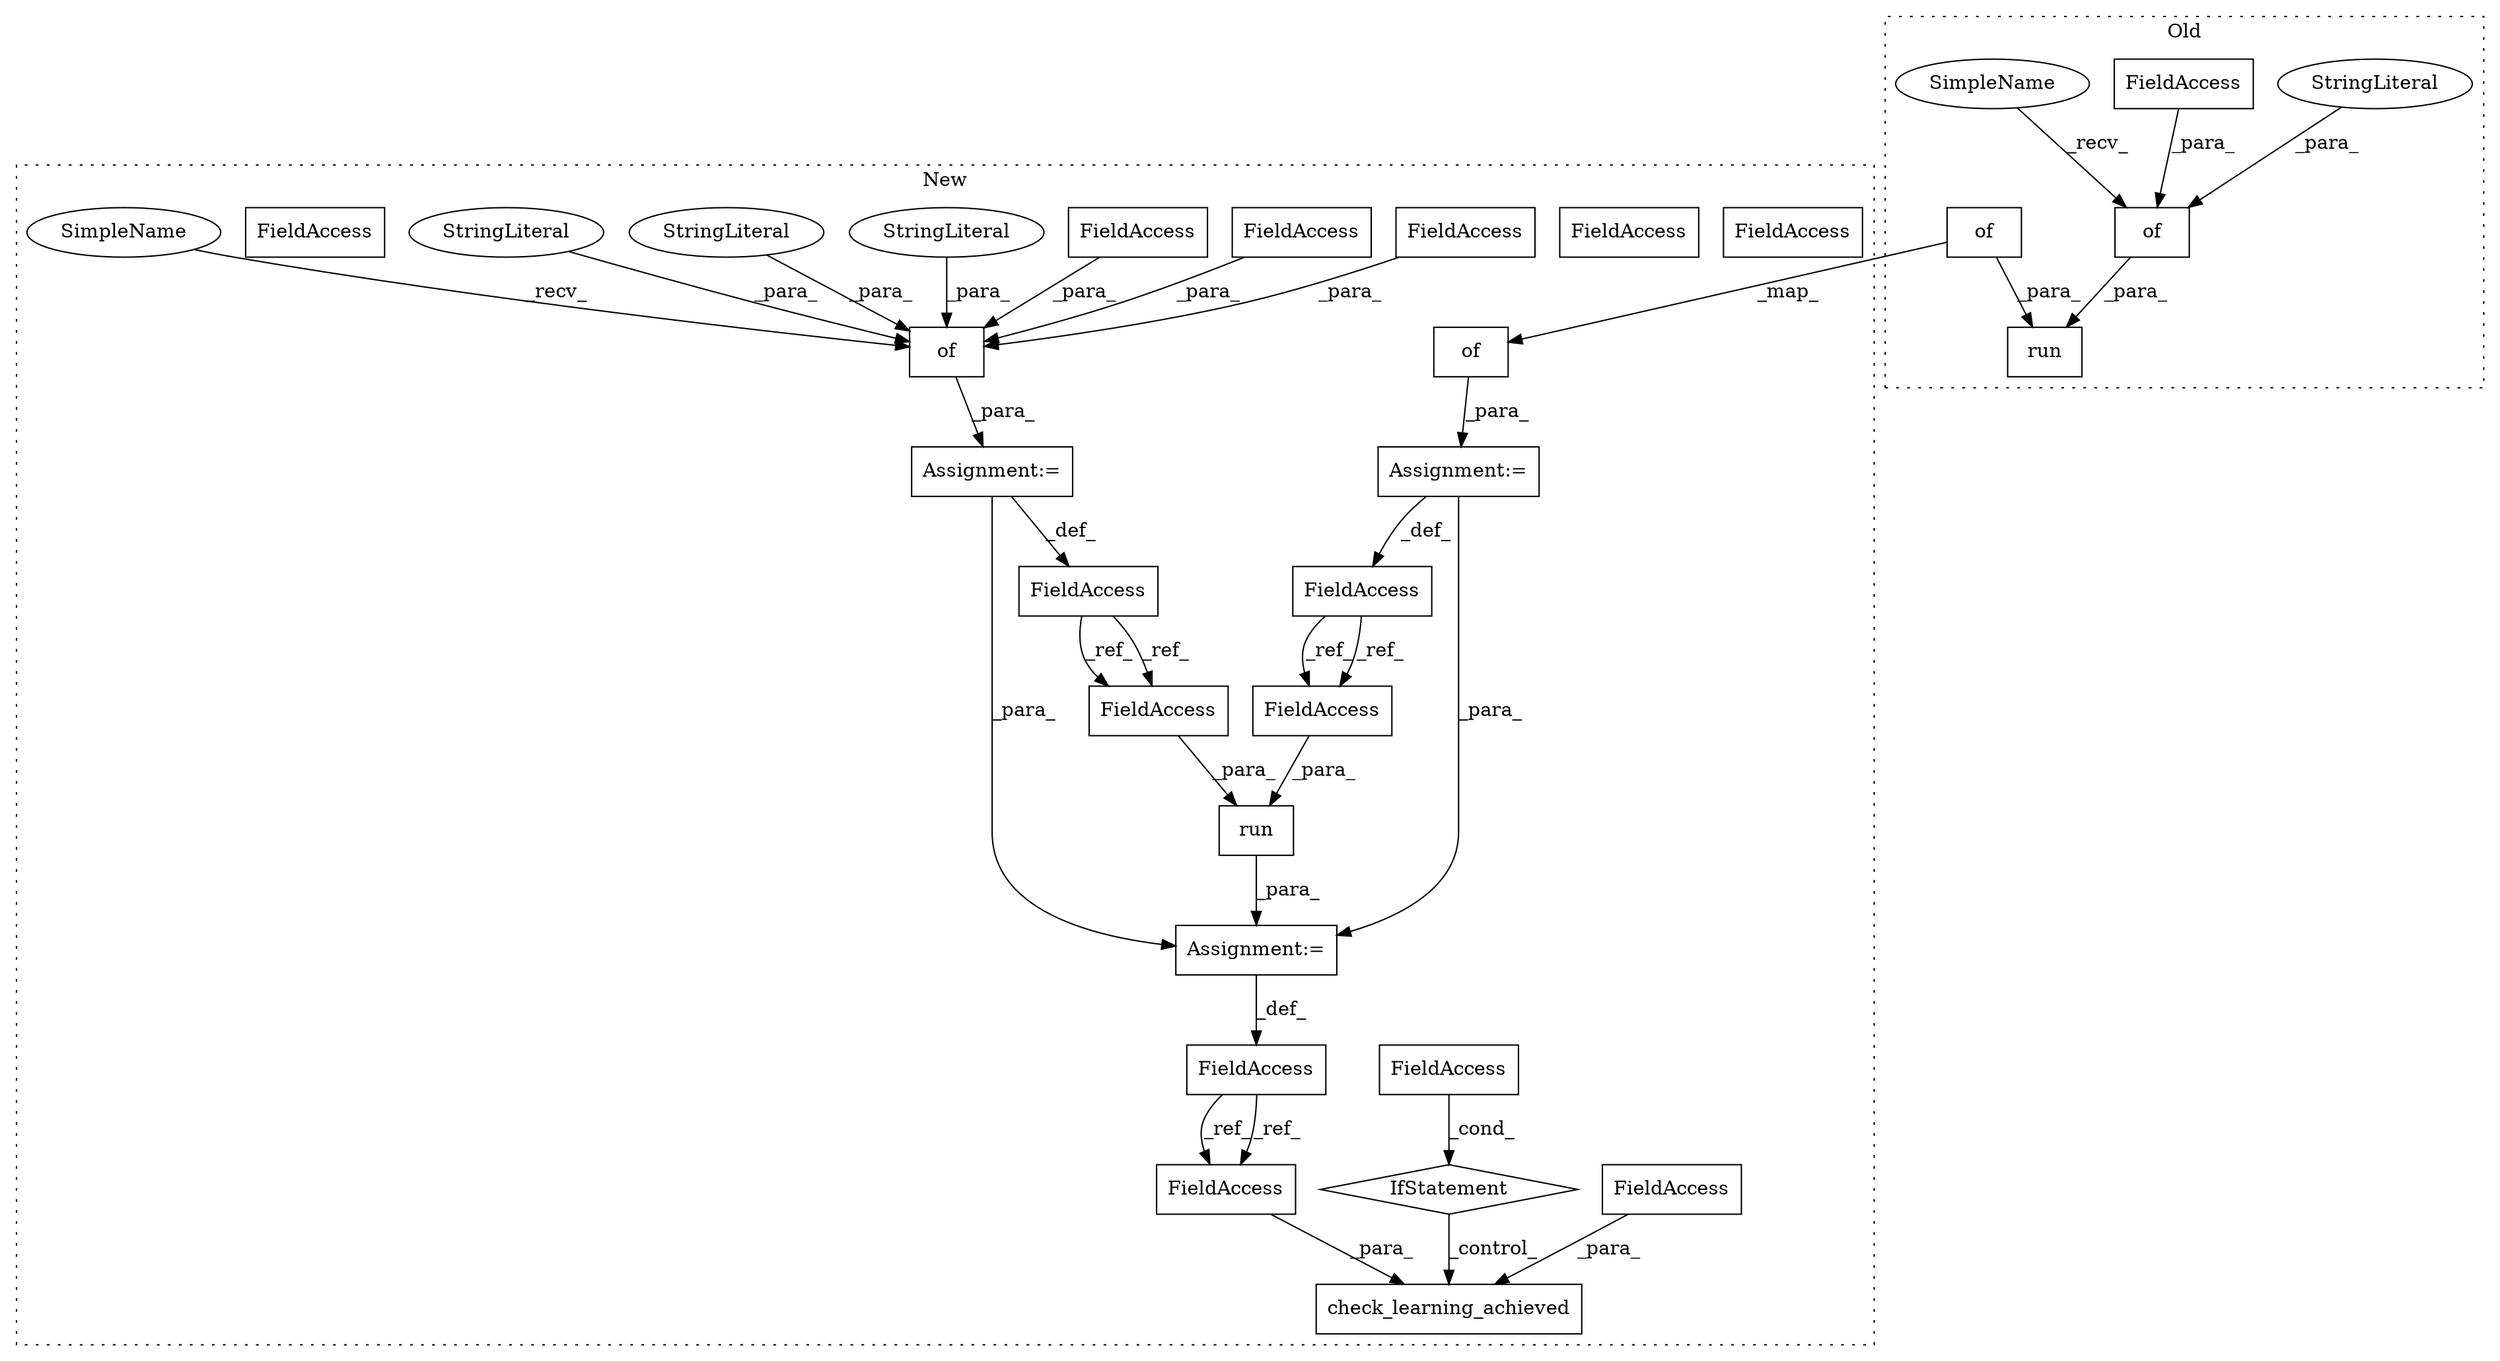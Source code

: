 digraph G {
subgraph cluster0 {
1 [label="run" a="32" s="1332,1431" l="4,1" shape="box"];
13 [label="of" a="32" s="1349,1393" l="3,1" shape="box"];
18 [label="StringLiteral" a="45" s="1352" l="21" shape="ellipse"];
23 [label="of" a="32" s="1399,1430" l="3,1" shape="box"];
27 [label="FieldAccess" a="22" s="1374" l="4" shape="box"];
31 [label="SimpleName" a="42" s="1345" l="3" shape="ellipse"];
label = "Old";
style="dotted";
}
subgraph cluster1 {
2 [label="check_learning_achieved" a="32" s="1800,1848" l="24,1" shape="box"];
3 [label="FieldAccess" a="22" s="1726" l="7" shape="box"];
4 [label="FieldAccess" a="22" s="1832" l="4" shape="box"];
5 [label="FieldAccess" a="22" s="1776" l="4" shape="box"];
6 [label="FieldAccess" a="22" s="1824" l="7" shape="box"];
7 [label="of" a="32" s="1550,1666" l="3,1" shape="box"];
8 [label="FieldAccess" a="22" s="1541" l="4" shape="box"];
9 [label="FieldAccess" a="22" s="1759" l="4" shape="box"];
10 [label="FieldAccess" a="22" s="1650" l="4" shape="box"];
11 [label="FieldAccess" a="22" s="1608" l="4" shape="box"];
12 [label="FieldAccess" a="22" s="1574" l="4" shape="box"];
14 [label="IfStatement" a="25" s="1772,1788" l="4,2" shape="diamond"];
15 [label="run" a="32" s="1739,1763" l="4,1" shape="box"];
16 [label="FieldAccess" a="22" s="1675" l="6" shape="box"];
17 [label="StringLiteral" a="45" s="1553" l="20" shape="ellipse"];
19 [label="StringLiteral" a="45" s="1628" l="21" shape="ellipse"];
20 [label="Assignment:=" a="7" s="1733" l="1" shape="box"];
21 [label="Assignment:=" a="7" s="1545" l="1" shape="box"];
22 [label="StringLiteral" a="45" s="1590" l="17" shape="ellipse"];
24 [label="of" a="32" s="1686,1717" l="3,1" shape="box"];
25 [label="FieldAccess" a="22" s="1752" l="6" shape="box"];
26 [label="Assignment:=" a="7" s="1681" l="1" shape="box"];
28 [label="FieldAccess" a="22" s="1752" l="6" shape="box"];
29 [label="FieldAccess" a="22" s="1759" l="4" shape="box"];
30 [label="SimpleName" a="42" s="1546" l="3" shape="ellipse"];
32 [label="FieldAccess" a="22" s="1824" l="7" shape="box"];
label = "New";
style="dotted";
}
3 -> 32 [label="_ref_"];
3 -> 32 [label="_ref_"];
4 -> 2 [label="_para_"];
5 -> 14 [label="_cond_"];
7 -> 21 [label="_para_"];
8 -> 29 [label="_ref_"];
8 -> 29 [label="_ref_"];
10 -> 7 [label="_para_"];
11 -> 7 [label="_para_"];
12 -> 7 [label="_para_"];
13 -> 1 [label="_para_"];
14 -> 2 [label="_control_"];
15 -> 20 [label="_para_"];
16 -> 28 [label="_ref_"];
16 -> 28 [label="_ref_"];
17 -> 7 [label="_para_"];
18 -> 13 [label="_para_"];
19 -> 7 [label="_para_"];
20 -> 3 [label="_def_"];
21 -> 8 [label="_def_"];
21 -> 20 [label="_para_"];
22 -> 7 [label="_para_"];
23 -> 1 [label="_para_"];
23 -> 24 [label="_map_"];
24 -> 26 [label="_para_"];
26 -> 20 [label="_para_"];
26 -> 16 [label="_def_"];
27 -> 13 [label="_para_"];
28 -> 15 [label="_para_"];
29 -> 15 [label="_para_"];
30 -> 7 [label="_recv_"];
31 -> 13 [label="_recv_"];
32 -> 2 [label="_para_"];
}